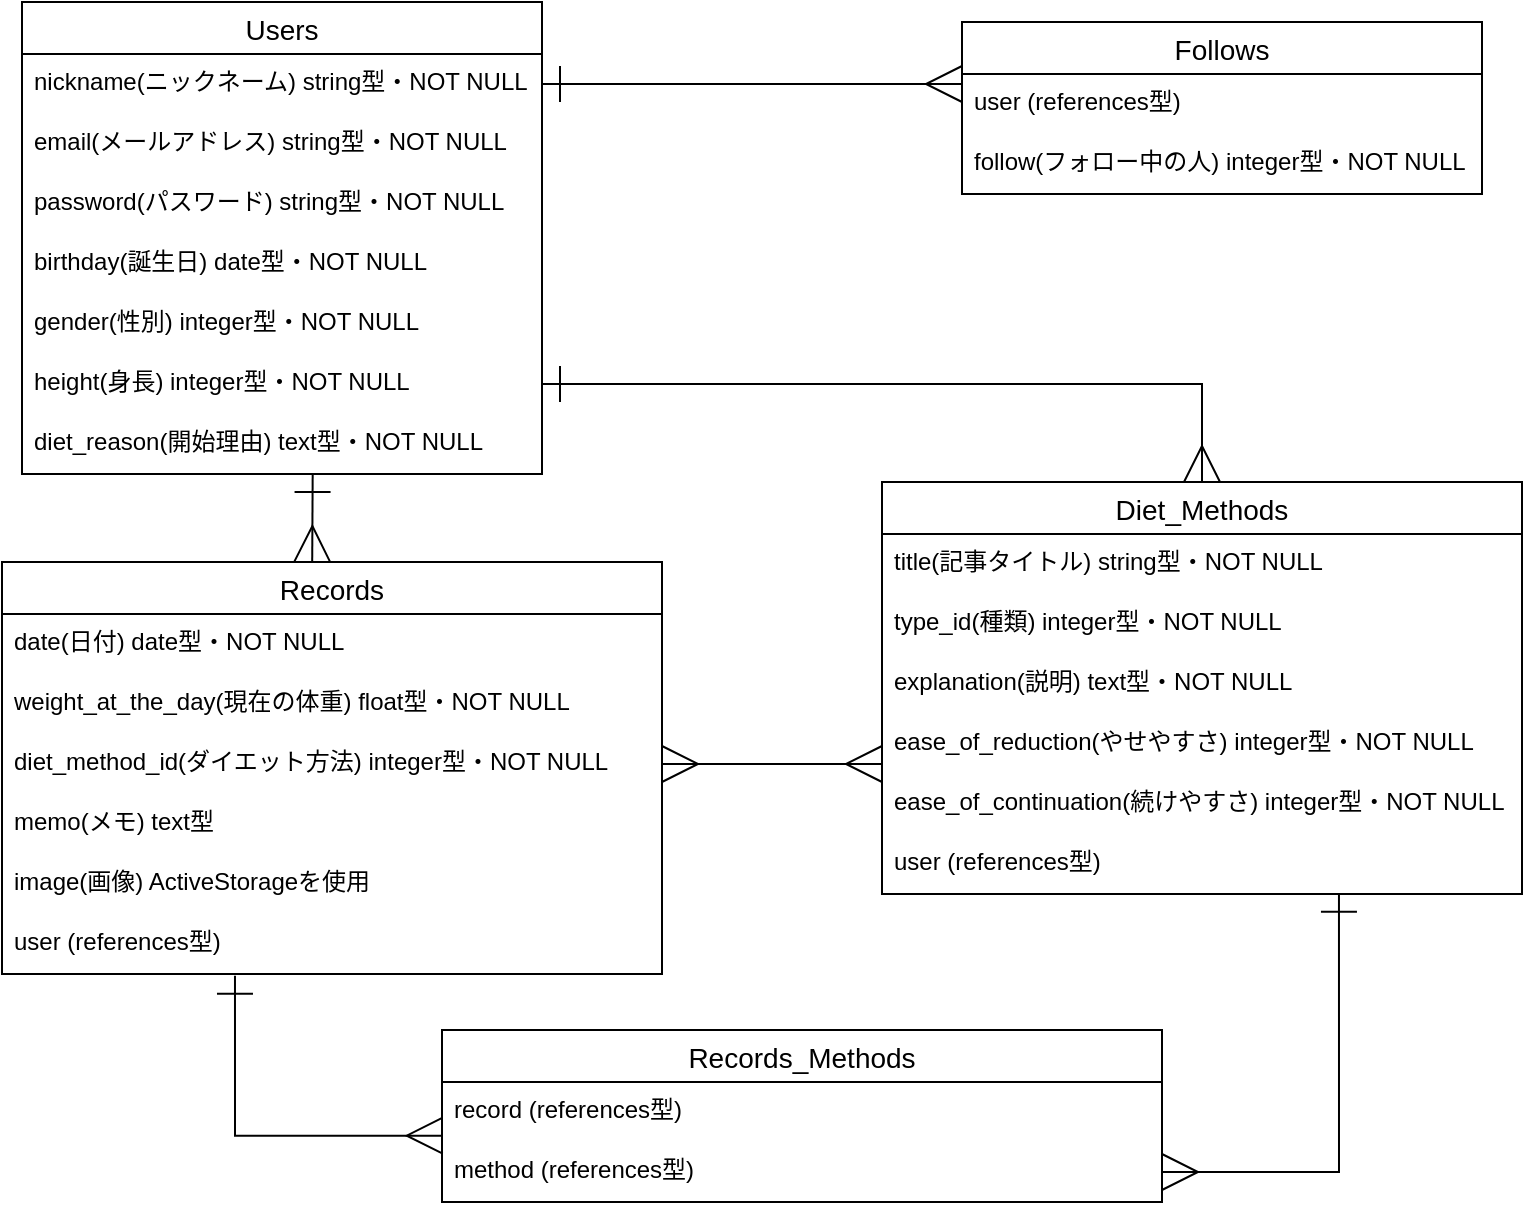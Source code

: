 <mxfile version="13.6.5">
    <diagram id="Jr-oUmaQX-2kjp7Mdl6u" name="ページ1">
        <mxGraphModel dx="963" dy="2980" grid="1" gridSize="10" guides="1" tooltips="1" connect="1" arrows="0" fold="1" page="1" pageScale="1" pageWidth="827" pageHeight="1169" math="0" shadow="0">
            <root>
                <mxCell id="0"/>
                <mxCell id="1" parent="0"/>
                <mxCell id="2" value="Users" style="swimlane;fontStyle=0;childLayout=stackLayout;horizontal=1;startSize=26;horizontalStack=0;resizeParent=1;resizeParentMax=0;resizeLast=0;collapsible=1;marginBottom=0;align=center;fontSize=14;" parent="1" vertex="1">
                    <mxGeometry x="30" y="-2310" width="260" height="236" as="geometry"/>
                </mxCell>
                <mxCell id="3" value="nickname(ニックネーム) string型・NOT NULL" style="text;strokeColor=none;fillColor=none;spacingLeft=4;spacingRight=4;overflow=hidden;rotatable=0;points=[[0,0.5],[1,0.5]];portConstraint=eastwest;fontSize=12;" parent="2" vertex="1">
                    <mxGeometry y="26" width="260" height="30" as="geometry"/>
                </mxCell>
                <mxCell id="54" value="email(メールアドレス) string型・NOT NULL" style="text;strokeColor=none;fillColor=none;spacingLeft=4;spacingRight=4;overflow=hidden;rotatable=0;points=[[0,0.5],[1,0.5]];portConstraint=eastwest;fontSize=12;" parent="2" vertex="1">
                    <mxGeometry y="56" width="260" height="30" as="geometry"/>
                </mxCell>
                <mxCell id="55" value="password(パスワード) string型・NOT NULL" style="text;strokeColor=none;fillColor=none;spacingLeft=4;spacingRight=4;overflow=hidden;rotatable=0;points=[[0,0.5],[1,0.5]];portConstraint=eastwest;fontSize=12;" parent="2" vertex="1">
                    <mxGeometry y="86" width="260" height="30" as="geometry"/>
                </mxCell>
                <mxCell id="4" value="birthday(誕生日) date型・NOT NULL" style="text;strokeColor=none;fillColor=none;spacingLeft=4;spacingRight=4;overflow=hidden;rotatable=0;points=[[0,0.5],[1,0.5]];portConstraint=eastwest;fontSize=12;" parent="2" vertex="1">
                    <mxGeometry y="116" width="260" height="30" as="geometry"/>
                </mxCell>
                <mxCell id="5" value="gender(性別) integer型・NOT NULL" style="text;strokeColor=none;fillColor=none;spacingLeft=4;spacingRight=4;overflow=hidden;rotatable=0;points=[[0,0.5],[1,0.5]];portConstraint=eastwest;fontSize=12;" parent="2" vertex="1">
                    <mxGeometry y="146" width="260" height="30" as="geometry"/>
                </mxCell>
                <mxCell id="6" value="height(身長) integer型・NOT NULL" style="text;strokeColor=none;fillColor=none;spacingLeft=4;spacingRight=4;overflow=hidden;rotatable=0;points=[[0,0.5],[1,0.5]];portConstraint=eastwest;fontSize=12;" parent="2" vertex="1">
                    <mxGeometry y="176" width="260" height="30" as="geometry"/>
                </mxCell>
                <mxCell id="7" value="diet_reason(開始理由) text型・NOT NULL" style="text;strokeColor=none;fillColor=none;spacingLeft=4;spacingRight=4;overflow=hidden;rotatable=0;points=[[0,0.5],[1,0.5]];portConstraint=eastwest;fontSize=12;" parent="2" vertex="1">
                    <mxGeometry y="206" width="260" height="30" as="geometry"/>
                </mxCell>
                <mxCell id="37" value="Follows" style="swimlane;fontStyle=0;childLayout=stackLayout;horizontal=1;startSize=26;horizontalStack=0;resizeParent=1;resizeParentMax=0;resizeLast=0;collapsible=1;marginBottom=0;align=center;fontSize=14;" parent="1" vertex="1">
                    <mxGeometry x="500" y="-2300" width="260" height="86" as="geometry"/>
                </mxCell>
                <mxCell id="38" value="user (references型)" style="text;strokeColor=none;fillColor=none;spacingLeft=4;spacingRight=4;overflow=hidden;rotatable=0;points=[[0,0.5],[1,0.5]];portConstraint=eastwest;fontSize=12;" parent="37" vertex="1">
                    <mxGeometry y="26" width="260" height="30" as="geometry"/>
                </mxCell>
                <mxCell id="39" value="follow(フォロー中の人) integer型・NOT NULL" style="text;strokeColor=none;fillColor=none;spacingLeft=4;spacingRight=4;overflow=hidden;rotatable=0;points=[[0,0.5],[1,0.5]];portConstraint=eastwest;fontSize=12;" parent="37" vertex="1">
                    <mxGeometry y="56" width="260" height="30" as="geometry"/>
                </mxCell>
                <mxCell id="27" value="Diet_Methods" style="swimlane;fontStyle=0;childLayout=stackLayout;horizontal=1;startSize=26;horizontalStack=0;resizeParent=1;resizeParentMax=0;resizeLast=0;collapsible=1;marginBottom=0;align=center;fontSize=14;" parent="1" vertex="1">
                    <mxGeometry x="460" y="-2070" width="320" height="206" as="geometry"/>
                </mxCell>
                <mxCell id="53" value="title(記事タイトル) string型・NOT NULL" style="text;strokeColor=none;fillColor=none;spacingLeft=4;spacingRight=4;overflow=hidden;rotatable=0;points=[[0,0.5],[1,0.5]];portConstraint=eastwest;fontSize=12;" parent="27" vertex="1">
                    <mxGeometry y="26" width="320" height="30" as="geometry"/>
                </mxCell>
                <mxCell id="28" value="type_id(種類) integer型・NOT NULL" style="text;strokeColor=none;fillColor=none;spacingLeft=4;spacingRight=4;overflow=hidden;rotatable=0;points=[[0,0.5],[1,0.5]];portConstraint=eastwest;fontSize=12;" parent="27" vertex="1">
                    <mxGeometry y="56" width="320" height="30" as="geometry"/>
                </mxCell>
                <mxCell id="29" value="explanation(説明) text型・NOT NULL" style="text;strokeColor=none;fillColor=none;spacingLeft=4;spacingRight=4;overflow=hidden;rotatable=0;points=[[0,0.5],[1,0.5]];portConstraint=eastwest;fontSize=12;" parent="27" vertex="1">
                    <mxGeometry y="86" width="320" height="30" as="geometry"/>
                </mxCell>
                <mxCell id="30" value="ease_of_reduction(やせやすさ) integer型・NOT NULL" style="text;strokeColor=none;fillColor=none;spacingLeft=4;spacingRight=4;overflow=hidden;rotatable=0;points=[[0,0.5],[1,0.5]];portConstraint=eastwest;fontSize=12;" parent="27" vertex="1">
                    <mxGeometry y="116" width="320" height="30" as="geometry"/>
                </mxCell>
                <mxCell id="31" value="ease_of_continuation(続けやすさ) integer型・NOT NULL" style="text;strokeColor=none;fillColor=none;spacingLeft=4;spacingRight=4;overflow=hidden;rotatable=0;points=[[0,0.5],[1,0.5]];portConstraint=eastwest;fontSize=12;" parent="27" vertex="1">
                    <mxGeometry y="146" width="320" height="30" as="geometry"/>
                </mxCell>
                <mxCell id="32" value="user (references型)" style="text;strokeColor=none;fillColor=none;spacingLeft=4;spacingRight=4;overflow=hidden;rotatable=0;points=[[0,0.5],[1,0.5]];portConstraint=eastwest;fontSize=12;" parent="27" vertex="1">
                    <mxGeometry y="176" width="320" height="30" as="geometry"/>
                </mxCell>
                <mxCell id="33" value="Records_Methods" style="swimlane;fontStyle=0;childLayout=stackLayout;horizontal=1;startSize=26;horizontalStack=0;resizeParent=1;resizeParentMax=0;resizeLast=0;collapsible=1;marginBottom=0;align=center;fontSize=14;" parent="1" vertex="1">
                    <mxGeometry x="240" y="-1796" width="360" height="86" as="geometry"/>
                </mxCell>
                <mxCell id="34" value="record (references型)" style="text;strokeColor=none;fillColor=none;spacingLeft=4;spacingRight=4;overflow=hidden;rotatable=0;points=[[0,0.5],[1,0.5]];portConstraint=eastwest;fontSize=12;" parent="33" vertex="1">
                    <mxGeometry y="26" width="360" height="30" as="geometry"/>
                </mxCell>
                <mxCell id="35" value="method (references型)" style="text;strokeColor=none;fillColor=none;spacingLeft=4;spacingRight=4;overflow=hidden;rotatable=0;points=[[0,0.5],[1,0.5]];portConstraint=eastwest;fontSize=12;" parent="33" vertex="1">
                    <mxGeometry y="56" width="360" height="30" as="geometry"/>
                </mxCell>
                <mxCell id="44" style="edgeStyle=orthogonalEdgeStyle;rounded=0;orthogonalLoop=1;jettySize=auto;html=1;exitX=0.353;exitY=1.028;exitDx=0;exitDy=0;startArrow=ERone;startFill=0;startSize=16;endSize=16;endArrow=ERmany;endFill=0;exitPerimeter=0;entryX=0.001;entryY=-0.105;entryDx=0;entryDy=0;entryPerimeter=0;" parent="1" source="26" target="35" edge="1">
                    <mxGeometry relative="1" as="geometry">
                        <mxPoint x="140" y="-1620" as="targetPoint"/>
                    </mxGeometry>
                </mxCell>
                <mxCell id="46" style="edgeStyle=orthogonalEdgeStyle;rounded=0;orthogonalLoop=1;jettySize=auto;html=1;exitX=1;exitY=0.5;exitDx=0;exitDy=0;entryX=0.714;entryY=0.995;entryDx=0;entryDy=0;entryPerimeter=0;startArrow=ERmany;startFill=0;startSize=16;endArrow=ERone;endFill=0;endSize=16;" parent="1" source="35" target="32" edge="1">
                    <mxGeometry relative="1" as="geometry"/>
                </mxCell>
                <mxCell id="48" style="edgeStyle=orthogonalEdgeStyle;rounded=0;orthogonalLoop=1;jettySize=auto;html=1;exitX=1;exitY=0.5;exitDx=0;exitDy=0;startArrow=ERone;startFill=0;startSize=16;endArrow=ERmany;endFill=0;endSize=16;" parent="1" source="3" edge="1">
                    <mxGeometry relative="1" as="geometry">
                        <mxPoint x="500" y="-2269" as="targetPoint"/>
                    </mxGeometry>
                </mxCell>
                <mxCell id="49" style="edgeStyle=orthogonalEdgeStyle;rounded=0;orthogonalLoop=1;jettySize=auto;html=1;exitX=0.559;exitY=1;exitDx=0;exitDy=0;startArrow=ERone;startFill=0;startSize=16;endArrow=ERmany;endFill=0;endSize=16;exitPerimeter=0;entryX=0.47;entryY=0;entryDx=0;entryDy=0;entryPerimeter=0;" parent="1" source="7" target="21" edge="1">
                    <mxGeometry relative="1" as="geometry">
                        <mxPoint x="175" y="-2060" as="targetPoint"/>
                    </mxGeometry>
                </mxCell>
                <mxCell id="50" style="edgeStyle=orthogonalEdgeStyle;rounded=0;orthogonalLoop=1;jettySize=auto;html=1;exitX=1;exitY=0.5;exitDx=0;exitDy=0;startArrow=ERone;startFill=0;startSize=16;endArrow=ERmany;endFill=0;endSize=16;" parent="1" source="6" target="27" edge="1">
                    <mxGeometry relative="1" as="geometry"/>
                </mxCell>
                <mxCell id="51" style="edgeStyle=orthogonalEdgeStyle;rounded=0;orthogonalLoop=1;jettySize=auto;html=1;exitX=1;exitY=0.5;exitDx=0;exitDy=0;startArrow=ERmany;startFill=0;startSize=16;endArrow=ERmany;endFill=0;endSize=16;" parent="1" source="24" edge="1">
                    <mxGeometry relative="1" as="geometry">
                        <mxPoint x="460" y="-1929" as="targetPoint"/>
                    </mxGeometry>
                </mxCell>
                <mxCell id="21" value="Records" style="swimlane;fontStyle=0;childLayout=stackLayout;horizontal=1;startSize=26;horizontalStack=0;resizeParent=1;resizeParentMax=0;resizeLast=0;collapsible=1;marginBottom=0;align=center;fontSize=14;" parent="1" vertex="1">
                    <mxGeometry x="20" y="-2030" width="330" height="206" as="geometry"/>
                </mxCell>
                <mxCell id="22" value="date(日付) date型・NOT NULL" style="text;strokeColor=none;fillColor=none;spacingLeft=4;spacingRight=4;overflow=hidden;rotatable=0;points=[[0,0.5],[1,0.5]];portConstraint=eastwest;fontSize=12;" parent="21" vertex="1">
                    <mxGeometry y="26" width="330" height="30" as="geometry"/>
                </mxCell>
                <mxCell id="23" value="weight_at_the_day(現在の体重) float型・NOT NULL" style="text;strokeColor=none;fillColor=none;spacingLeft=4;spacingRight=4;overflow=hidden;rotatable=0;points=[[0,0.5],[1,0.5]];portConstraint=eastwest;fontSize=12;" parent="21" vertex="1">
                    <mxGeometry y="56" width="330" height="30" as="geometry"/>
                </mxCell>
                <mxCell id="24" value="diet_method_id(ダイエット方法) integer型・NOT NULL" style="text;strokeColor=none;fillColor=none;spacingLeft=4;spacingRight=4;overflow=hidden;rotatable=0;points=[[0,0.5],[1,0.5]];portConstraint=eastwest;fontSize=12;" parent="21" vertex="1">
                    <mxGeometry y="86" width="330" height="30" as="geometry"/>
                </mxCell>
                <mxCell id="25" value="memo(メモ) text型" style="text;strokeColor=none;fillColor=none;spacingLeft=4;spacingRight=4;overflow=hidden;rotatable=0;points=[[0,0.5],[1,0.5]];portConstraint=eastwest;fontSize=12;" parent="21" vertex="1">
                    <mxGeometry y="116" width="330" height="30" as="geometry"/>
                </mxCell>
                <mxCell id="41" value="image(画像) ActiveStorageを使用" style="text;strokeColor=none;fillColor=none;spacingLeft=4;spacingRight=4;overflow=hidden;rotatable=0;points=[[0,0.5],[1,0.5]];portConstraint=eastwest;fontSize=12;" parent="21" vertex="1">
                    <mxGeometry y="146" width="330" height="30" as="geometry"/>
                </mxCell>
                <mxCell id="26" value="user (references型)" style="text;strokeColor=none;fillColor=none;spacingLeft=4;spacingRight=4;overflow=hidden;rotatable=0;points=[[0,0.5],[1,0.5]];portConstraint=eastwest;fontSize=12;" parent="21" vertex="1">
                    <mxGeometry y="176" width="330" height="30" as="geometry"/>
                </mxCell>
            </root>
        </mxGraphModel>
    </diagram>
</mxfile>